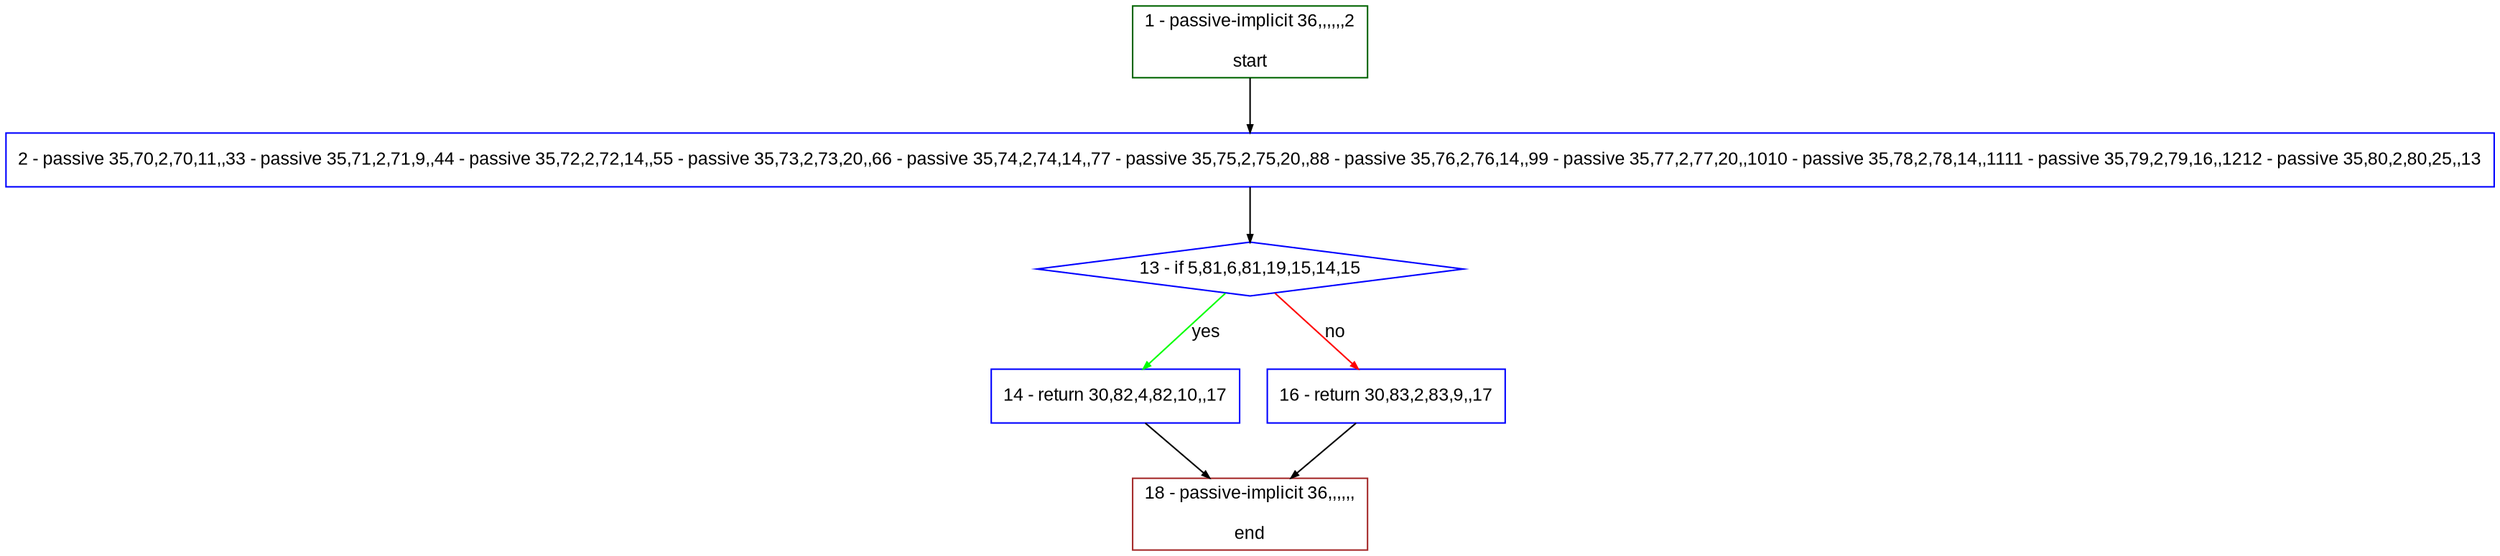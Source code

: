 digraph "" {
  graph [bgcolor="white", fillcolor="#FFFFCC", pack="true", packmode="clust", fontname="Arial", label="", fontsize="12", compound="true", style="rounded,filled"];
  node [node_initialized="no", fillcolor="white", fontname="Arial", label="", color="grey", fontsize="12", fixedsize="false", compound="true", shape="rectangle", style="filled"];
  edge [arrowtail="none", lhead="", fontcolor="black", fontname="Arial", label="", color="black", fontsize="12", arrowhead="normal", arrowsize="0.5", compound="true", ltail="", dir="forward"];
  __N1 [fillcolor="#ffffff", label="2 - passive 35,70,2,70,11,,33 - passive 35,71,2,71,9,,44 - passive 35,72,2,72,14,,55 - passive 35,73,2,73,20,,66 - passive 35,74,2,74,14,,77 - passive 35,75,2,75,20,,88 - passive 35,76,2,76,14,,99 - passive 35,77,2,77,20,,1010 - passive 35,78,2,78,14,,1111 - passive 35,79,2,79,16,,1212 - passive 35,80,2,80,25,,13", color="#0000ff", shape="box", style="filled"];
  __N2 [fillcolor="#ffffff", label="1 - passive-implicit 36,,,,,,2\n\nstart", color="#006400", shape="box", style="filled"];
  __N3 [fillcolor="#ffffff", label="13 - if 5,81,6,81,19,15,14,15", color="#0000ff", shape="diamond", style="filled"];
  __N4 [fillcolor="#ffffff", label="14 - return 30,82,4,82,10,,17", color="#0000ff", shape="box", style="filled"];
  __N5 [fillcolor="#ffffff", label="16 - return 30,83,2,83,9,,17", color="#0000ff", shape="box", style="filled"];
  __N6 [fillcolor="#ffffff", label="18 - passive-implicit 36,,,,,,\n\nend", color="#a52a2a", shape="box", style="filled"];
  __N2 -> __N1 [arrowtail="none", color="#000000", label="", arrowhead="normal", dir="forward"];
  __N1 -> __N3 [arrowtail="none", color="#000000", label="", arrowhead="normal", dir="forward"];
  __N3 -> __N4 [arrowtail="none", color="#00ff00", label="yes", arrowhead="normal", dir="forward"];
  __N3 -> __N5 [arrowtail="none", color="#ff0000", label="no", arrowhead="normal", dir="forward"];
  __N4 -> __N6 [arrowtail="none", color="#000000", label="", arrowhead="normal", dir="forward"];
  __N5 -> __N6 [arrowtail="none", color="#000000", label="", arrowhead="normal", dir="forward"];
}
